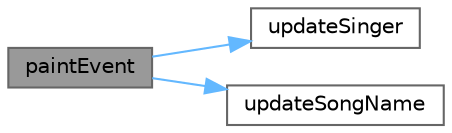digraph "paintEvent"
{
 // LATEX_PDF_SIZE
  bgcolor="transparent";
  edge [fontname=Helvetica,fontsize=10,labelfontname=Helvetica,labelfontsize=10];
  node [fontname=Helvetica,fontsize=10,shape=box,height=0.2,width=0.4];
  rankdir="LR";
  Node1 [id="Node000001",label="paintEvent",height=0.2,width=0.4,color="gray40", fillcolor="grey60", style="filled", fontcolor="black",tooltip="绘制事件"];
  Node1 -> Node2 [id="edge1_Node000001_Node000002",color="steelblue1",style="solid",tooltip=" "];
  Node2 [id="Node000002",label="updateSinger",height=0.2,width=0.4,color="grey40", fillcolor="white", style="filled",URL="$class_item_list_widget.html#a3a7952c5e557882c9732292e91bd7c27",tooltip="更新歌手"];
  Node1 -> Node3 [id="edge2_Node000001_Node000003",color="steelblue1",style="solid",tooltip=" "];
  Node3 [id="Node000003",label="updateSongName",height=0.2,width=0.4,color="grey40", fillcolor="white", style="filled",URL="$class_item_list_widget.html#a14b1a5881e4f9b8950a9e1cec2fa2b0e",tooltip="更新歌曲名"];
}
